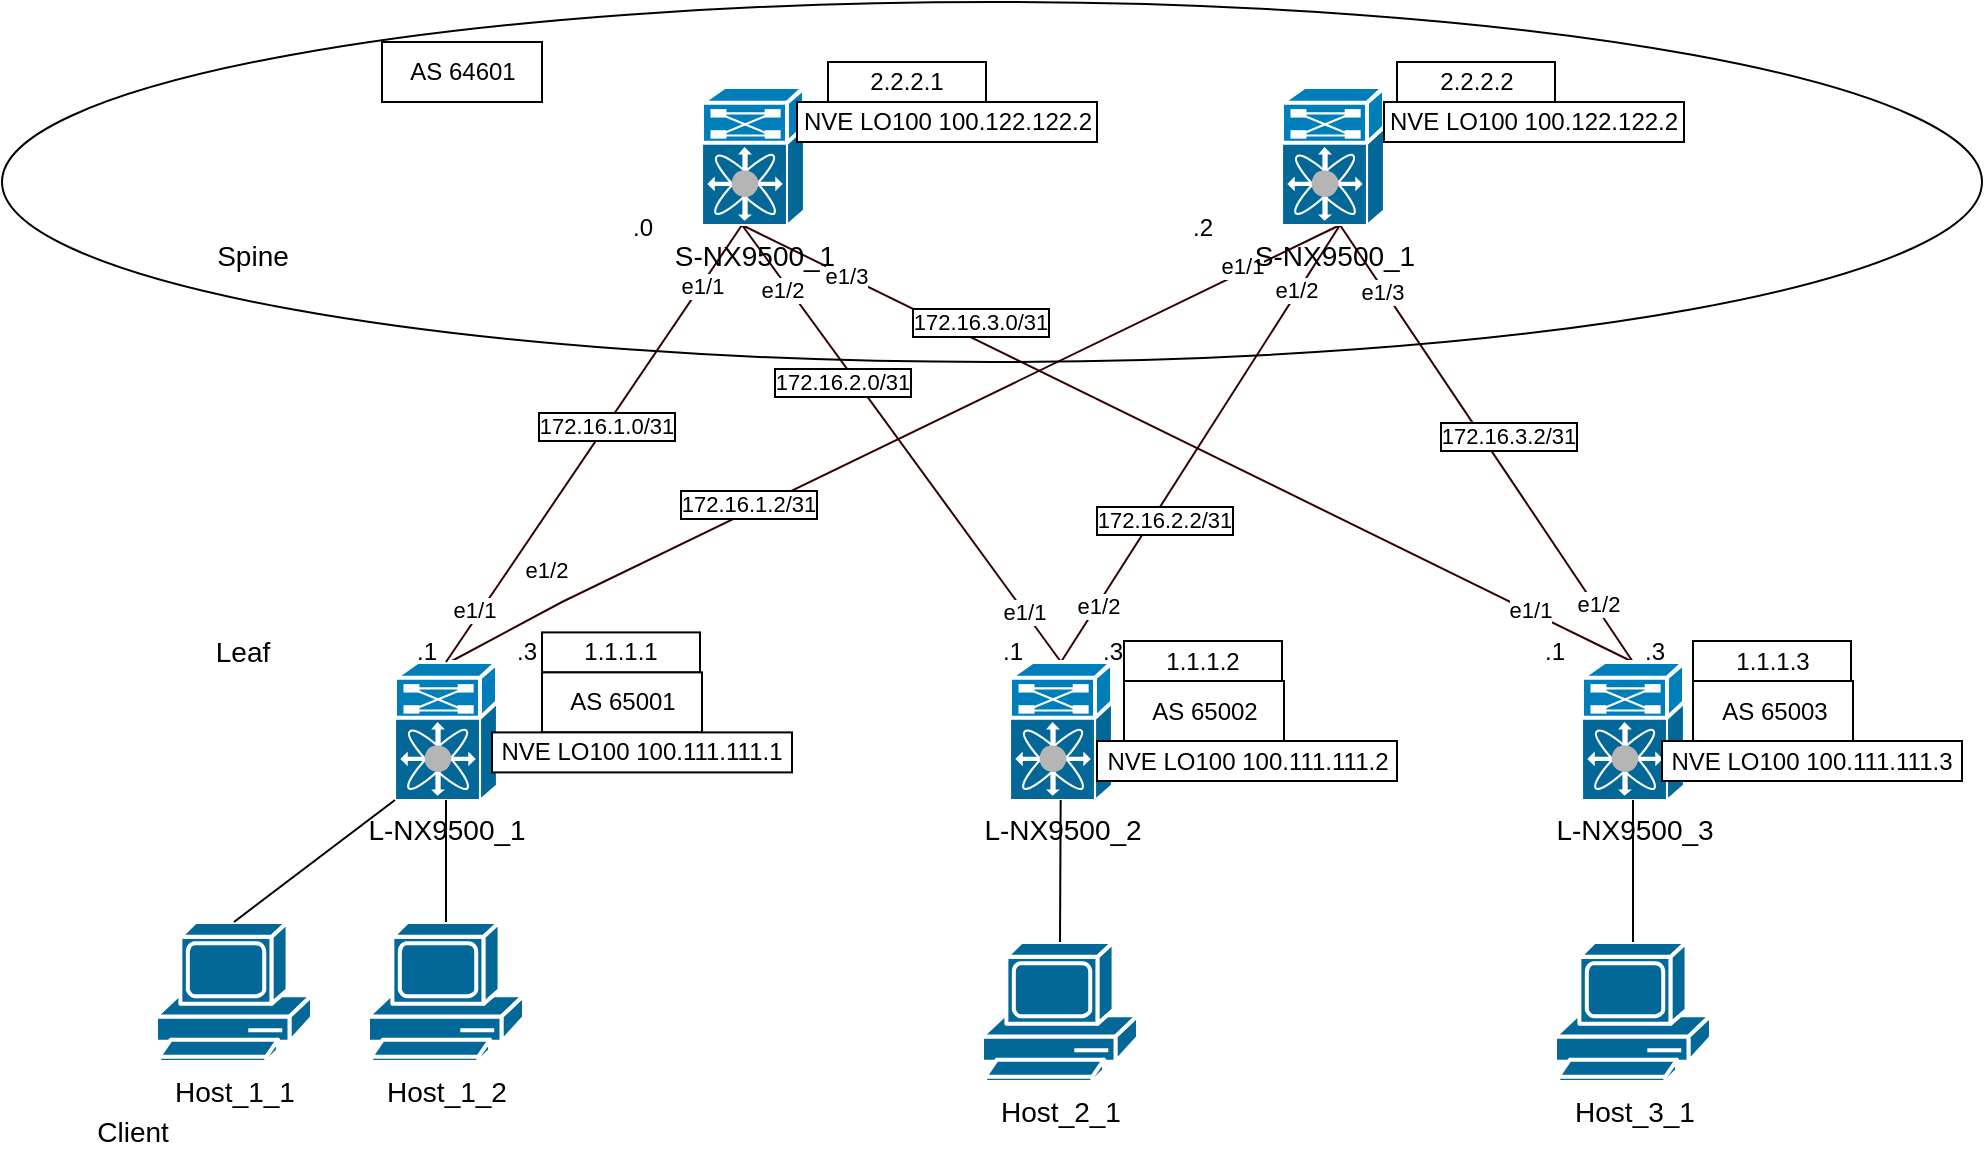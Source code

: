 <mxfile version="22.0.4" type="device">
  <diagram name="Страница — 1" id="TyXKpOnX87bSKpu7sTU_">
    <mxGraphModel dx="1707" dy="529" grid="1" gridSize="10" guides="1" tooltips="1" connect="1" arrows="1" fold="1" page="1" pageScale="1" pageWidth="827" pageHeight="1169" math="0" shadow="0">
      <root>
        <mxCell id="0" />
        <mxCell id="1" parent="0" />
        <mxCell id="x6yWvG2BefHzN4PRWWCQ-21" style="rounded=0;orthogonalLoop=1;jettySize=auto;html=1;exitX=0.392;exitY=0.058;exitDx=0;exitDy=0;exitPerimeter=0;entryX=0.5;entryY=1;entryDx=0;entryDy=0;entryPerimeter=0;endArrow=none;endFill=0;fontSize=14;fillColor=#d5e8d4;strokeColor=#330000;strokeWidth=1;" parent="1" source="x6yWvG2BefHzN4PRWWCQ-4" edge="1">
          <mxGeometry relative="1" as="geometry">
            <Array as="points">
              <mxPoint x="190" y="390" />
            </Array>
            <mxPoint x="579" y="201.5" as="targetPoint" />
          </mxGeometry>
        </mxCell>
        <mxCell id="jhfHBk7VUQF83KdC7KXJ-4" value="e1/2" style="edgeLabel;html=1;align=center;verticalAlign=middle;resizable=0;points=[];" parent="x6yWvG2BefHzN4PRWWCQ-21" vertex="1" connectable="0">
          <mxGeometry x="-0.789" y="1" relative="1" as="geometry">
            <mxPoint x="9" y="-24" as="offset" />
          </mxGeometry>
        </mxCell>
        <mxCell id="jhfHBk7VUQF83KdC7KXJ-12" value="e1/1" style="edgeLabel;html=1;align=center;verticalAlign=middle;resizable=0;points=[];" parent="x6yWvG2BefHzN4PRWWCQ-21" vertex="1" connectable="0">
          <mxGeometry x="0.79" y="3" relative="1" as="geometry">
            <mxPoint as="offset" />
          </mxGeometry>
        </mxCell>
        <mxCell id="x6yWvG2BefHzN4PRWWCQ-4" value="L-NX9500_1" style="shape=mxgraph.cisco.misc.nexus_7000;html=1;pointerEvents=1;fillColor=#036897;strokeColor=#ffffff;strokeWidth=2;verticalLabelPosition=bottom;verticalAlign=top;align=center;outlineConnect=0;fontSize=14;" parent="1" vertex="1">
          <mxGeometry x="106.5" y="420" width="51" height="69" as="geometry" />
        </mxCell>
        <mxCell id="x6yWvG2BefHzN4PRWWCQ-22" style="rounded=0;orthogonalLoop=1;jettySize=auto;html=1;exitX=0.5;exitY=0;exitDx=0;exitDy=0;exitPerimeter=0;endArrow=none;endFill=0;entryX=0.5;entryY=1;entryDx=0;entryDy=0;entryPerimeter=0;fontSize=14;fillColor=#d5e8d4;strokeColor=#330000;strokeWidth=1;" parent="1" source="x6yWvG2BefHzN4PRWWCQ-5" edge="1">
          <mxGeometry relative="1" as="geometry">
            <mxPoint x="280" y="201.5" as="targetPoint" />
          </mxGeometry>
        </mxCell>
        <mxCell id="jhfHBk7VUQF83KdC7KXJ-5" value="e1/1" style="edgeLabel;html=1;align=center;verticalAlign=middle;resizable=0;points=[];" parent="x6yWvG2BefHzN4PRWWCQ-22" vertex="1" connectable="0">
          <mxGeometry x="-0.76" relative="1" as="geometry">
            <mxPoint y="1" as="offset" />
          </mxGeometry>
        </mxCell>
        <mxCell id="jhfHBk7VUQF83KdC7KXJ-10" value="e1/2" style="edgeLabel;html=1;align=center;verticalAlign=middle;resizable=0;points=[];" parent="x6yWvG2BefHzN4PRWWCQ-22" vertex="1" connectable="0">
          <mxGeometry x="0.719" y="3" relative="1" as="geometry">
            <mxPoint as="offset" />
          </mxGeometry>
        </mxCell>
        <mxCell id="x6yWvG2BefHzN4PRWWCQ-23" style="rounded=0;orthogonalLoop=1;jettySize=auto;html=1;exitX=0.5;exitY=0;exitDx=0;exitDy=0;exitPerimeter=0;endArrow=none;endFill=0;entryX=0.5;entryY=1;entryDx=0;entryDy=0;entryPerimeter=0;fontSize=14;fillColor=#d5e8d4;strokeColor=#330000;strokeWidth=1;" parent="1" source="x6yWvG2BefHzN4PRWWCQ-5" edge="1">
          <mxGeometry relative="1" as="geometry">
            <mxPoint x="579" y="201.5" as="targetPoint" />
          </mxGeometry>
        </mxCell>
        <mxCell id="jhfHBk7VUQF83KdC7KXJ-6" value="e1/2" style="edgeLabel;html=1;align=center;verticalAlign=middle;resizable=0;points=[];" parent="x6yWvG2BefHzN4PRWWCQ-23" vertex="1" connectable="0">
          <mxGeometry x="-0.745" relative="1" as="geometry">
            <mxPoint as="offset" />
          </mxGeometry>
        </mxCell>
        <mxCell id="jhfHBk7VUQF83KdC7KXJ-13" value="e1/2" style="edgeLabel;html=1;align=center;verticalAlign=middle;resizable=0;points=[];" parent="x6yWvG2BefHzN4PRWWCQ-23" vertex="1" connectable="0">
          <mxGeometry x="0.697" y="1" relative="1" as="geometry">
            <mxPoint as="offset" />
          </mxGeometry>
        </mxCell>
        <mxCell id="x6yWvG2BefHzN4PRWWCQ-5" value="L-NX9500_2" style="shape=mxgraph.cisco.misc.nexus_7000;html=1;pointerEvents=1;fillColor=#036897;strokeColor=#ffffff;strokeWidth=2;verticalLabelPosition=bottom;verticalAlign=top;align=center;outlineConnect=0;fontSize=14;" parent="1" vertex="1">
          <mxGeometry x="414" y="420" width="51" height="69" as="geometry" />
        </mxCell>
        <mxCell id="x6yWvG2BefHzN4PRWWCQ-20" style="rounded=0;orthogonalLoop=1;jettySize=auto;html=1;exitX=0.5;exitY=1;exitDx=0;exitDy=0;exitPerimeter=0;entryX=0.5;entryY=0;entryDx=0;entryDy=0;entryPerimeter=0;endArrow=none;endFill=0;fontSize=14;fillColor=#d5e8d4;strokeColor=#330000;strokeWidth=1;" parent="1" target="x6yWvG2BefHzN4PRWWCQ-4" edge="1">
          <mxGeometry relative="1" as="geometry">
            <mxPoint x="280" y="201.5" as="sourcePoint" />
          </mxGeometry>
        </mxCell>
        <mxCell id="jhfHBk7VUQF83KdC7KXJ-3" value="e1/1" style="edgeLabel;html=1;align=center;verticalAlign=middle;resizable=0;points=[];" parent="x6yWvG2BefHzN4PRWWCQ-20" vertex="1" connectable="0">
          <mxGeometry x="0.777" y="-3" relative="1" as="geometry">
            <mxPoint as="offset" />
          </mxGeometry>
        </mxCell>
        <mxCell id="jhfHBk7VUQF83KdC7KXJ-9" value="e1/1" style="edgeLabel;html=1;align=center;verticalAlign=middle;resizable=0;points=[];" parent="x6yWvG2BefHzN4PRWWCQ-20" vertex="1" connectable="0">
          <mxGeometry x="-0.719" relative="1" as="geometry">
            <mxPoint as="offset" />
          </mxGeometry>
        </mxCell>
        <mxCell id="jhfHBk7VUQF83KdC7KXJ-23" value="172.16.1.0/31" style="edgeLabel;html=1;align=center;verticalAlign=middle;resizable=0;points=[];labelBorderColor=default;" parent="x6yWvG2BefHzN4PRWWCQ-20" vertex="1" connectable="0">
          <mxGeometry x="-0.08" relative="1" as="geometry">
            <mxPoint as="offset" />
          </mxGeometry>
        </mxCell>
        <mxCell id="x6yWvG2BefHzN4PRWWCQ-24" style="rounded=0;orthogonalLoop=1;jettySize=auto;html=1;exitX=0.5;exitY=0;exitDx=0;exitDy=0;exitPerimeter=0;entryX=0.5;entryY=1;entryDx=0;entryDy=0;entryPerimeter=0;endArrow=none;endFill=0;fontSize=14;fillColor=#d5e8d4;strokeColor=#330000;strokeWidth=1;" parent="1" source="x6yWvG2BefHzN4PRWWCQ-8" edge="1">
          <mxGeometry relative="1" as="geometry">
            <mxPoint x="280" y="201.5" as="targetPoint" />
          </mxGeometry>
        </mxCell>
        <mxCell id="jhfHBk7VUQF83KdC7KXJ-7" value="e1/1" style="edgeLabel;html=1;align=center;verticalAlign=middle;resizable=0;points=[];" parent="x6yWvG2BefHzN4PRWWCQ-24" vertex="1" connectable="0">
          <mxGeometry x="-0.767" y="-1" relative="1" as="geometry">
            <mxPoint as="offset" />
          </mxGeometry>
        </mxCell>
        <mxCell id="jhfHBk7VUQF83KdC7KXJ-11" value="e1/3" style="edgeLabel;html=1;align=center;verticalAlign=middle;resizable=0;points=[];" parent="x6yWvG2BefHzN4PRWWCQ-24" vertex="1" connectable="0">
          <mxGeometry x="0.767" relative="1" as="geometry">
            <mxPoint as="offset" />
          </mxGeometry>
        </mxCell>
        <mxCell id="x6yWvG2BefHzN4PRWWCQ-25" style="rounded=0;orthogonalLoop=1;jettySize=auto;html=1;exitX=0.5;exitY=0;exitDx=0;exitDy=0;exitPerimeter=0;entryX=0.5;entryY=1;entryDx=0;entryDy=0;entryPerimeter=0;endArrow=none;endFill=0;fontSize=14;fillColor=#d5e8d4;strokeColor=#330000;strokeWidth=1;" parent="1" source="x6yWvG2BefHzN4PRWWCQ-8" edge="1">
          <mxGeometry relative="1" as="geometry">
            <mxPoint x="579" y="201.5" as="targetPoint" />
          </mxGeometry>
        </mxCell>
        <mxCell id="jhfHBk7VUQF83KdC7KXJ-8" value="e1/2" style="edgeLabel;html=1;align=center;verticalAlign=middle;resizable=0;points=[];" parent="x6yWvG2BefHzN4PRWWCQ-25" vertex="1" connectable="0">
          <mxGeometry x="-0.743" y="-2" relative="1" as="geometry">
            <mxPoint as="offset" />
          </mxGeometry>
        </mxCell>
        <mxCell id="jhfHBk7VUQF83KdC7KXJ-14" value="e1/3" style="edgeLabel;html=1;align=center;verticalAlign=middle;resizable=0;points=[];" parent="x6yWvG2BefHzN4PRWWCQ-25" vertex="1" connectable="0">
          <mxGeometry x="0.7" y="1" relative="1" as="geometry">
            <mxPoint as="offset" />
          </mxGeometry>
        </mxCell>
        <mxCell id="x6yWvG2BefHzN4PRWWCQ-8" value="L-NX9500_3" style="shape=mxgraph.cisco.misc.nexus_7000;html=1;pointerEvents=1;fillColor=#036897;strokeColor=#ffffff;strokeWidth=2;verticalLabelPosition=bottom;verticalAlign=top;align=center;outlineConnect=0;fontSize=14;" parent="1" vertex="1">
          <mxGeometry x="700" y="420" width="51" height="69" as="geometry" />
        </mxCell>
        <mxCell id="x6yWvG2BefHzN4PRWWCQ-9" value="Host_1_2" style="shape=mxgraph.cisco.computers_and_peripherals.pc;sketch=0;html=1;pointerEvents=1;fillColor=#036897;strokeColor=#ffffff;strokeWidth=2;verticalLabelPosition=bottom;verticalAlign=top;align=center;outlineConnect=0;fontSize=14;" parent="1" vertex="1">
          <mxGeometry x="93" y="550" width="78" height="70" as="geometry" />
        </mxCell>
        <mxCell id="x6yWvG2BefHzN4PRWWCQ-10" value="Host_2_1" style="shape=mxgraph.cisco.computers_and_peripherals.pc;sketch=0;html=1;pointerEvents=1;fillColor=#036897;strokeColor=#ffffff;strokeWidth=2;verticalLabelPosition=bottom;verticalAlign=top;align=center;outlineConnect=0;fontSize=14;" parent="1" vertex="1">
          <mxGeometry x="400" y="560" width="78" height="70" as="geometry" />
        </mxCell>
        <mxCell id="x6yWvG2BefHzN4PRWWCQ-11" value="Host_3_1" style="shape=mxgraph.cisco.computers_and_peripherals.pc;sketch=0;html=1;pointerEvents=1;fillColor=#036897;strokeColor=#ffffff;strokeWidth=2;verticalLabelPosition=bottom;verticalAlign=top;align=center;outlineConnect=0;fontSize=14;" parent="1" vertex="1">
          <mxGeometry x="686.5" y="560" width="78" height="70" as="geometry" />
        </mxCell>
        <mxCell id="x6yWvG2BefHzN4PRWWCQ-15" value="" style="endArrow=none;html=1;rounded=0;entryX=0.5;entryY=1;entryDx=0;entryDy=0;entryPerimeter=0;exitX=0.5;exitY=0;exitDx=0;exitDy=0;exitPerimeter=0;fontSize=14;" parent="1" source="x6yWvG2BefHzN4PRWWCQ-9" target="x6yWvG2BefHzN4PRWWCQ-4" edge="1">
          <mxGeometry width="50" height="50" relative="1" as="geometry">
            <mxPoint x="303.5" y="560" as="sourcePoint" />
            <mxPoint x="353.5" y="510" as="targetPoint" />
          </mxGeometry>
        </mxCell>
        <mxCell id="x6yWvG2BefHzN4PRWWCQ-18" value="" style="endArrow=none;html=1;rounded=0;exitX=0.5;exitY=0;exitDx=0;exitDy=0;exitPerimeter=0;fontSize=14;" parent="1" source="x6yWvG2BefHzN4PRWWCQ-10" target="x6yWvG2BefHzN4PRWWCQ-5" edge="1">
          <mxGeometry width="50" height="50" relative="1" as="geometry">
            <mxPoint x="423.5" y="620" as="sourcePoint" />
            <mxPoint x="423.5" y="459" as="targetPoint" />
          </mxGeometry>
        </mxCell>
        <mxCell id="x6yWvG2BefHzN4PRWWCQ-19" value="" style="endArrow=none;html=1;rounded=0;exitX=0.5;exitY=0;exitDx=0;exitDy=0;exitPerimeter=0;fontSize=14;" parent="1" source="x6yWvG2BefHzN4PRWWCQ-11" target="x6yWvG2BefHzN4PRWWCQ-8" edge="1">
          <mxGeometry width="50" height="50" relative="1" as="geometry">
            <mxPoint x="623.5" y="641" as="sourcePoint" />
            <mxPoint x="623.5" y="480" as="targetPoint" />
          </mxGeometry>
        </mxCell>
        <mxCell id="x6yWvG2BefHzN4PRWWCQ-26" value="Leaf" style="text;html=1;align=center;verticalAlign=middle;resizable=0;points=[];autosize=1;strokeColor=none;fillColor=none;fontSize=14;" parent="1" vertex="1">
          <mxGeometry x="5" y="399.5" width="50" height="30" as="geometry" />
        </mxCell>
        <mxCell id="x6yWvG2BefHzN4PRWWCQ-27" value="Spine" style="text;html=1;align=center;verticalAlign=middle;resizable=0;points=[];autosize=1;strokeColor=none;fillColor=none;fontSize=14;" parent="1" vertex="1">
          <mxGeometry x="5" y="201.5" width="60" height="30" as="geometry" />
        </mxCell>
        <mxCell id="x6yWvG2BefHzN4PRWWCQ-28" value="Client" style="text;html=1;align=center;verticalAlign=middle;resizable=0;points=[];autosize=1;strokeColor=none;fillColor=none;fontSize=14;" parent="1" vertex="1">
          <mxGeometry x="-55" y="640" width="60" height="30" as="geometry" />
        </mxCell>
        <mxCell id="jhfHBk7VUQF83KdC7KXJ-1" value="S-NX9500_1" style="shape=mxgraph.cisco.misc.nexus_7000;html=1;pointerEvents=1;fillColor=#036897;strokeColor=#ffffff;strokeWidth=2;verticalLabelPosition=bottom;verticalAlign=top;align=center;outlineConnect=0;fontSize=14;" parent="1" vertex="1">
          <mxGeometry x="260" y="132.5" width="51" height="69" as="geometry" />
        </mxCell>
        <mxCell id="jhfHBk7VUQF83KdC7KXJ-2" value="S-NX9500_1" style="shape=mxgraph.cisco.misc.nexus_7000;html=1;pointerEvents=1;fillColor=#036897;strokeColor=#ffffff;strokeWidth=2;verticalLabelPosition=bottom;verticalAlign=top;align=center;outlineConnect=0;fontSize=14;" parent="1" vertex="1">
          <mxGeometry x="550" y="132.5" width="51" height="69" as="geometry" />
        </mxCell>
        <mxCell id="jhfHBk7VUQF83KdC7KXJ-15" value=".0" style="text;html=1;align=center;verticalAlign=middle;resizable=0;points=[];autosize=1;strokeColor=none;fillColor=none;" parent="1" vertex="1">
          <mxGeometry x="215" y="188" width="30" height="30" as="geometry" />
        </mxCell>
        <mxCell id="jhfHBk7VUQF83KdC7KXJ-16" value=".2" style="text;html=1;align=center;verticalAlign=middle;resizable=0;points=[];autosize=1;strokeColor=none;fillColor=none;" parent="1" vertex="1">
          <mxGeometry x="495" y="188" width="30" height="30" as="geometry" />
        </mxCell>
        <mxCell id="jhfHBk7VUQF83KdC7KXJ-17" value=".1" style="text;html=1;align=center;verticalAlign=middle;resizable=0;points=[];autosize=1;strokeColor=none;fillColor=none;" parent="1" vertex="1">
          <mxGeometry x="106.5" y="399.5" width="30" height="30" as="geometry" />
        </mxCell>
        <mxCell id="jhfHBk7VUQF83KdC7KXJ-18" value=".3" style="text;html=1;align=center;verticalAlign=middle;resizable=0;points=[];autosize=1;strokeColor=none;fillColor=none;" parent="1" vertex="1">
          <mxGeometry x="156.5" y="399.5" width="30" height="30" as="geometry" />
        </mxCell>
        <mxCell id="jhfHBk7VUQF83KdC7KXJ-19" value=".1" style="text;html=1;align=center;verticalAlign=middle;resizable=0;points=[];autosize=1;strokeColor=none;fillColor=none;" parent="1" vertex="1">
          <mxGeometry x="400" y="399.5" width="30" height="30" as="geometry" />
        </mxCell>
        <mxCell id="jhfHBk7VUQF83KdC7KXJ-20" value=".3" style="text;html=1;align=center;verticalAlign=middle;resizable=0;points=[];autosize=1;strokeColor=none;fillColor=none;" parent="1" vertex="1">
          <mxGeometry x="450" y="399.5" width="30" height="30" as="geometry" />
        </mxCell>
        <mxCell id="jhfHBk7VUQF83KdC7KXJ-21" value=".1" style="text;html=1;align=center;verticalAlign=middle;resizable=0;points=[];autosize=1;strokeColor=none;fillColor=none;" parent="1" vertex="1">
          <mxGeometry x="671" y="399.5" width="30" height="30" as="geometry" />
        </mxCell>
        <mxCell id="jhfHBk7VUQF83KdC7KXJ-22" value=".3" style="text;html=1;align=center;verticalAlign=middle;resizable=0;points=[];autosize=1;strokeColor=none;fillColor=none;" parent="1" vertex="1">
          <mxGeometry x="721" y="399.5" width="30" height="30" as="geometry" />
        </mxCell>
        <mxCell id="jhfHBk7VUQF83KdC7KXJ-24" value="172.16.1.2/31" style="edgeLabel;html=1;align=center;verticalAlign=middle;resizable=0;points=[];labelBorderColor=default;" parent="1" vertex="1" connectable="0">
          <mxGeometry x="285.502" y="330.002" as="geometry">
            <mxPoint x="-3" y="11" as="offset" />
          </mxGeometry>
        </mxCell>
        <mxCell id="jhfHBk7VUQF83KdC7KXJ-25" value="172.16.2.0/31" style="edgeLabel;html=1;align=center;verticalAlign=middle;resizable=0;points=[];labelBorderColor=default;" parent="1" vertex="1" connectable="0">
          <mxGeometry x="330.002" y="280.002" as="geometry" />
        </mxCell>
        <mxCell id="jhfHBk7VUQF83KdC7KXJ-26" value="172.16.3.0/31" style="edgeLabel;html=1;align=center;verticalAlign=middle;resizable=0;points=[];labelBorderColor=default;" parent="1" vertex="1" connectable="0">
          <mxGeometry x="414.002" y="250.002" as="geometry">
            <mxPoint x="-15" as="offset" />
          </mxGeometry>
        </mxCell>
        <mxCell id="jhfHBk7VUQF83KdC7KXJ-27" value="172.16.2.2/31" style="edgeLabel;html=1;align=center;verticalAlign=middle;resizable=0;points=[];labelBorderColor=default;" parent="1" vertex="1" connectable="0">
          <mxGeometry x="510.002" y="350.002" as="geometry">
            <mxPoint x="-19" y="-1" as="offset" />
          </mxGeometry>
        </mxCell>
        <mxCell id="jhfHBk7VUQF83KdC7KXJ-28" value="172.16.3.2/31" style="edgeLabel;html=1;align=center;verticalAlign=middle;resizable=0;points=[];labelBorderColor=default;" parent="1" vertex="1" connectable="0">
          <mxGeometry x="660.002" y="310.002" as="geometry">
            <mxPoint x="3" y="-3" as="offset" />
          </mxGeometry>
        </mxCell>
        <mxCell id="ZXuQBLCLjrkzV2k7H-WU-3" value="" style="ellipse;whiteSpace=wrap;html=1;fillColor=none;" parent="1" vertex="1">
          <mxGeometry x="-90" y="90" width="990" height="180" as="geometry" />
        </mxCell>
        <mxCell id="X2sETJuaRFryXuntK1pU-1" value="2.2.2.1" style="text;html=1;strokeColor=default;fillColor=default;align=center;verticalAlign=middle;whiteSpace=wrap;rounded=0;" parent="1" vertex="1">
          <mxGeometry x="323" y="120" width="79" height="20" as="geometry" />
        </mxCell>
        <mxCell id="X2sETJuaRFryXuntK1pU-2" value="2.2.2.2" style="text;html=1;strokeColor=default;fillColor=default;align=center;verticalAlign=middle;whiteSpace=wrap;rounded=0;" parent="1" vertex="1">
          <mxGeometry x="607.5" y="120" width="79" height="20" as="geometry" />
        </mxCell>
        <mxCell id="X2sETJuaRFryXuntK1pU-3" value="1.1.1.1" style="text;html=1;strokeColor=default;fillColor=default;align=center;verticalAlign=middle;whiteSpace=wrap;rounded=0;" parent="1" vertex="1">
          <mxGeometry x="180" y="405.2" width="79" height="20" as="geometry" />
        </mxCell>
        <mxCell id="X2sETJuaRFryXuntK1pU-4" value="1.1.1.2" style="text;html=1;strokeColor=default;fillColor=default;align=center;verticalAlign=middle;whiteSpace=wrap;rounded=0;" parent="1" vertex="1">
          <mxGeometry x="471" y="409.5" width="79" height="20" as="geometry" />
        </mxCell>
        <mxCell id="X2sETJuaRFryXuntK1pU-5" value="1.1.1.3" style="text;html=1;strokeColor=default;fillColor=default;align=center;verticalAlign=middle;whiteSpace=wrap;rounded=0;" parent="1" vertex="1">
          <mxGeometry x="755.5" y="409.5" width="79" height="20" as="geometry" />
        </mxCell>
        <mxCell id="Evuvwr7la3IowPZxWrA6-1" value="AS 64601" style="text;html=1;align=center;verticalAlign=middle;resizable=0;points=[];autosize=1;strokeColor=default;fillColor=default;" parent="1" vertex="1">
          <mxGeometry x="100" y="110" width="80" height="30" as="geometry" />
        </mxCell>
        <mxCell id="Evuvwr7la3IowPZxWrA6-3" value="AS 65001" style="text;html=1;align=center;verticalAlign=middle;resizable=0;points=[];autosize=1;strokeColor=default;fillColor=default;" parent="1" vertex="1">
          <mxGeometry x="180" y="425.2" width="80" height="30" as="geometry" />
        </mxCell>
        <mxCell id="Evuvwr7la3IowPZxWrA6-4" value="AS 65002" style="text;html=1;align=center;verticalAlign=middle;resizable=0;points=[];autosize=1;strokeColor=default;fillColor=default;" parent="1" vertex="1">
          <mxGeometry x="471" y="429.5" width="80" height="30" as="geometry" />
        </mxCell>
        <mxCell id="Evuvwr7la3IowPZxWrA6-5" value="AS 65003" style="text;html=1;align=center;verticalAlign=middle;resizable=0;points=[];autosize=1;strokeColor=default;fillColor=default;" parent="1" vertex="1">
          <mxGeometry x="755.5" y="429.5" width="80" height="30" as="geometry" />
        </mxCell>
        <mxCell id="wGXWWFaC_NUJsEw5Qls2-2" value="NVE LO100 100.111.111.1" style="whiteSpace=wrap;html=1;" vertex="1" parent="1">
          <mxGeometry x="155" y="455.2" width="150" height="20" as="geometry" />
        </mxCell>
        <mxCell id="wGXWWFaC_NUJsEw5Qls2-3" value="NVE LO100 100.111.111.2" style="whiteSpace=wrap;html=1;" vertex="1" parent="1">
          <mxGeometry x="457.5" y="459.5" width="150" height="20" as="geometry" />
        </mxCell>
        <mxCell id="wGXWWFaC_NUJsEw5Qls2-4" value="NVE LO100 100.111.111.3" style="whiteSpace=wrap;html=1;" vertex="1" parent="1">
          <mxGeometry x="740" y="459.5" width="150" height="20" as="geometry" />
        </mxCell>
        <mxCell id="wGXWWFaC_NUJsEw5Qls2-5" value="NVE LO100 100.122.122.2" style="whiteSpace=wrap;html=1;" vertex="1" parent="1">
          <mxGeometry x="307.5" y="140" width="150" height="20" as="geometry" />
        </mxCell>
        <mxCell id="wGXWWFaC_NUJsEw5Qls2-6" value="NVE LO100 100.122.122.2" style="whiteSpace=wrap;html=1;" vertex="1" parent="1">
          <mxGeometry x="601" y="140" width="150" height="20" as="geometry" />
        </mxCell>
        <mxCell id="wGXWWFaC_NUJsEw5Qls2-7" value="Host_1_1" style="shape=mxgraph.cisco.computers_and_peripherals.pc;sketch=0;html=1;pointerEvents=1;fillColor=#036897;strokeColor=#ffffff;strokeWidth=2;verticalLabelPosition=bottom;verticalAlign=top;align=center;outlineConnect=0;fontSize=14;" vertex="1" parent="1">
          <mxGeometry x="-13" y="550" width="78" height="70" as="geometry" />
        </mxCell>
        <mxCell id="wGXWWFaC_NUJsEw5Qls2-8" value="" style="endArrow=none;html=1;rounded=0;entryX=0;entryY=1;entryDx=0;entryDy=0;entryPerimeter=0;exitX=0.5;exitY=0;exitDx=0;exitDy=0;exitPerimeter=0;fontSize=14;" edge="1" parent="1" source="wGXWWFaC_NUJsEw5Qls2-7" target="x6yWvG2BefHzN4PRWWCQ-4">
          <mxGeometry width="50" height="50" relative="1" as="geometry">
            <mxPoint x="142" y="560" as="sourcePoint" />
            <mxPoint x="142" y="499" as="targetPoint" />
          </mxGeometry>
        </mxCell>
      </root>
    </mxGraphModel>
  </diagram>
</mxfile>
